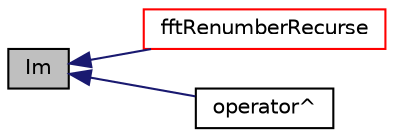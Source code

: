 digraph "Im"
{
  bgcolor="transparent";
  edge [fontname="Helvetica",fontsize="10",labelfontname="Helvetica",labelfontsize="10"];
  node [fontname="Helvetica",fontsize="10",shape=record];
  rankdir="LR";
  Node1 [label="Im",height=0.2,width=0.4,color="black", fillcolor="grey75", style="filled", fontcolor="black"];
  Node1 -> Node2 [dir="back",color="midnightblue",fontsize="10",style="solid",fontname="Helvetica"];
  Node2 [label="fftRenumberRecurse",height=0.2,width=0.4,color="red",URL="$a10974.html#a584800c8dc0beab1dbcab7bfb6e92da3"];
  Node1 -> Node3 [dir="back",color="midnightblue",fontsize="10",style="solid",fontname="Helvetica"];
  Node3 [label="operator^",height=0.2,width=0.4,color="black",URL="$a10974.html#ac88b49f757f0da63b6d07d413c17dc8d"];
}
